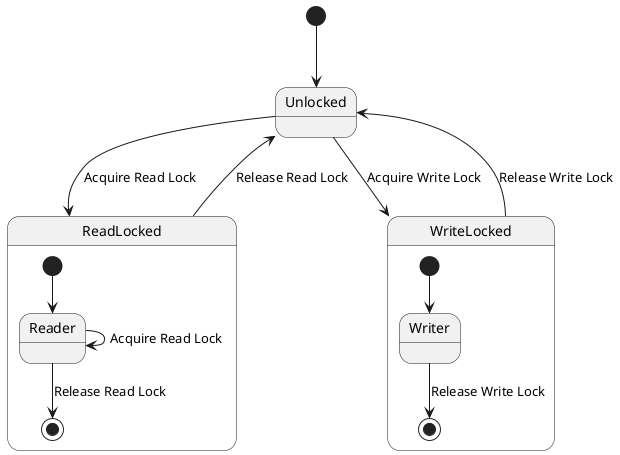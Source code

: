 @startuml
[*] --> Unlocked

Unlocked --> ReadLocked : Acquire Read Lock
ReadLocked --> Unlocked : Release Read Lock

Unlocked --> WriteLocked : Acquire Write Lock
WriteLocked --> Unlocked : Release Write Lock

state ReadLocked {
    [*] --> Reader
    Reader --> Reader : Acquire Read Lock
    Reader --> [*] : Release Read Lock
}

state WriteLocked {
    [*] --> Writer
    Writer --> [*] : Release Write Lock
}
@enduml
